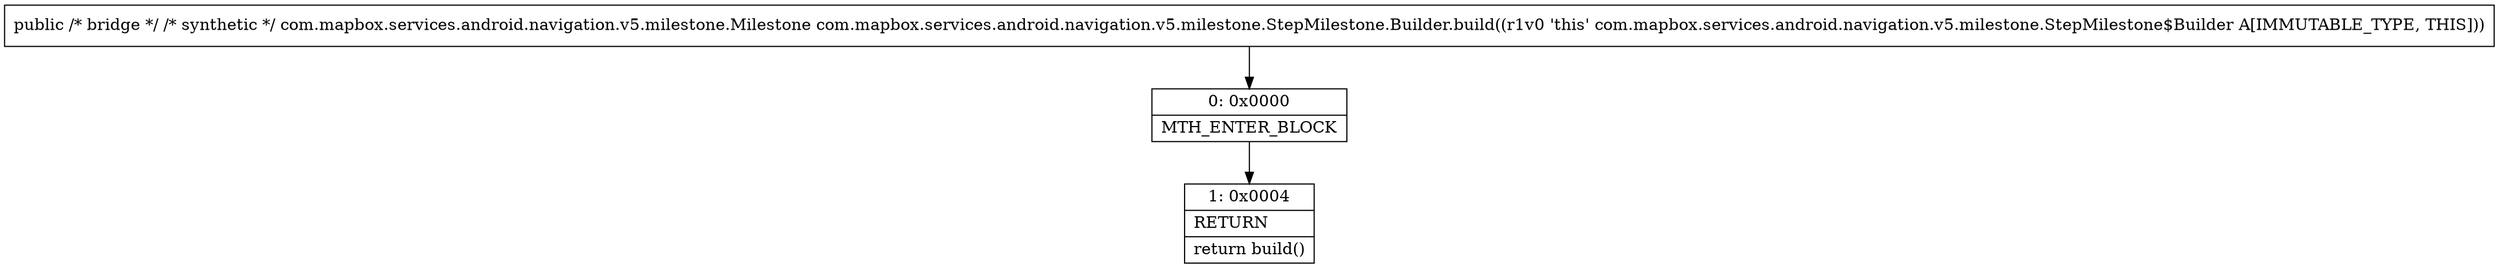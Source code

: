 digraph "CFG forcom.mapbox.services.android.navigation.v5.milestone.StepMilestone.Builder.build()Lcom\/mapbox\/services\/android\/navigation\/v5\/milestone\/Milestone;" {
Node_0 [shape=record,label="{0\:\ 0x0000|MTH_ENTER_BLOCK\l}"];
Node_1 [shape=record,label="{1\:\ 0x0004|RETURN\l|return build()\l}"];
MethodNode[shape=record,label="{public \/* bridge *\/ \/* synthetic *\/ com.mapbox.services.android.navigation.v5.milestone.Milestone com.mapbox.services.android.navigation.v5.milestone.StepMilestone.Builder.build((r1v0 'this' com.mapbox.services.android.navigation.v5.milestone.StepMilestone$Builder A[IMMUTABLE_TYPE, THIS])) }"];
MethodNode -> Node_0;
Node_0 -> Node_1;
}

